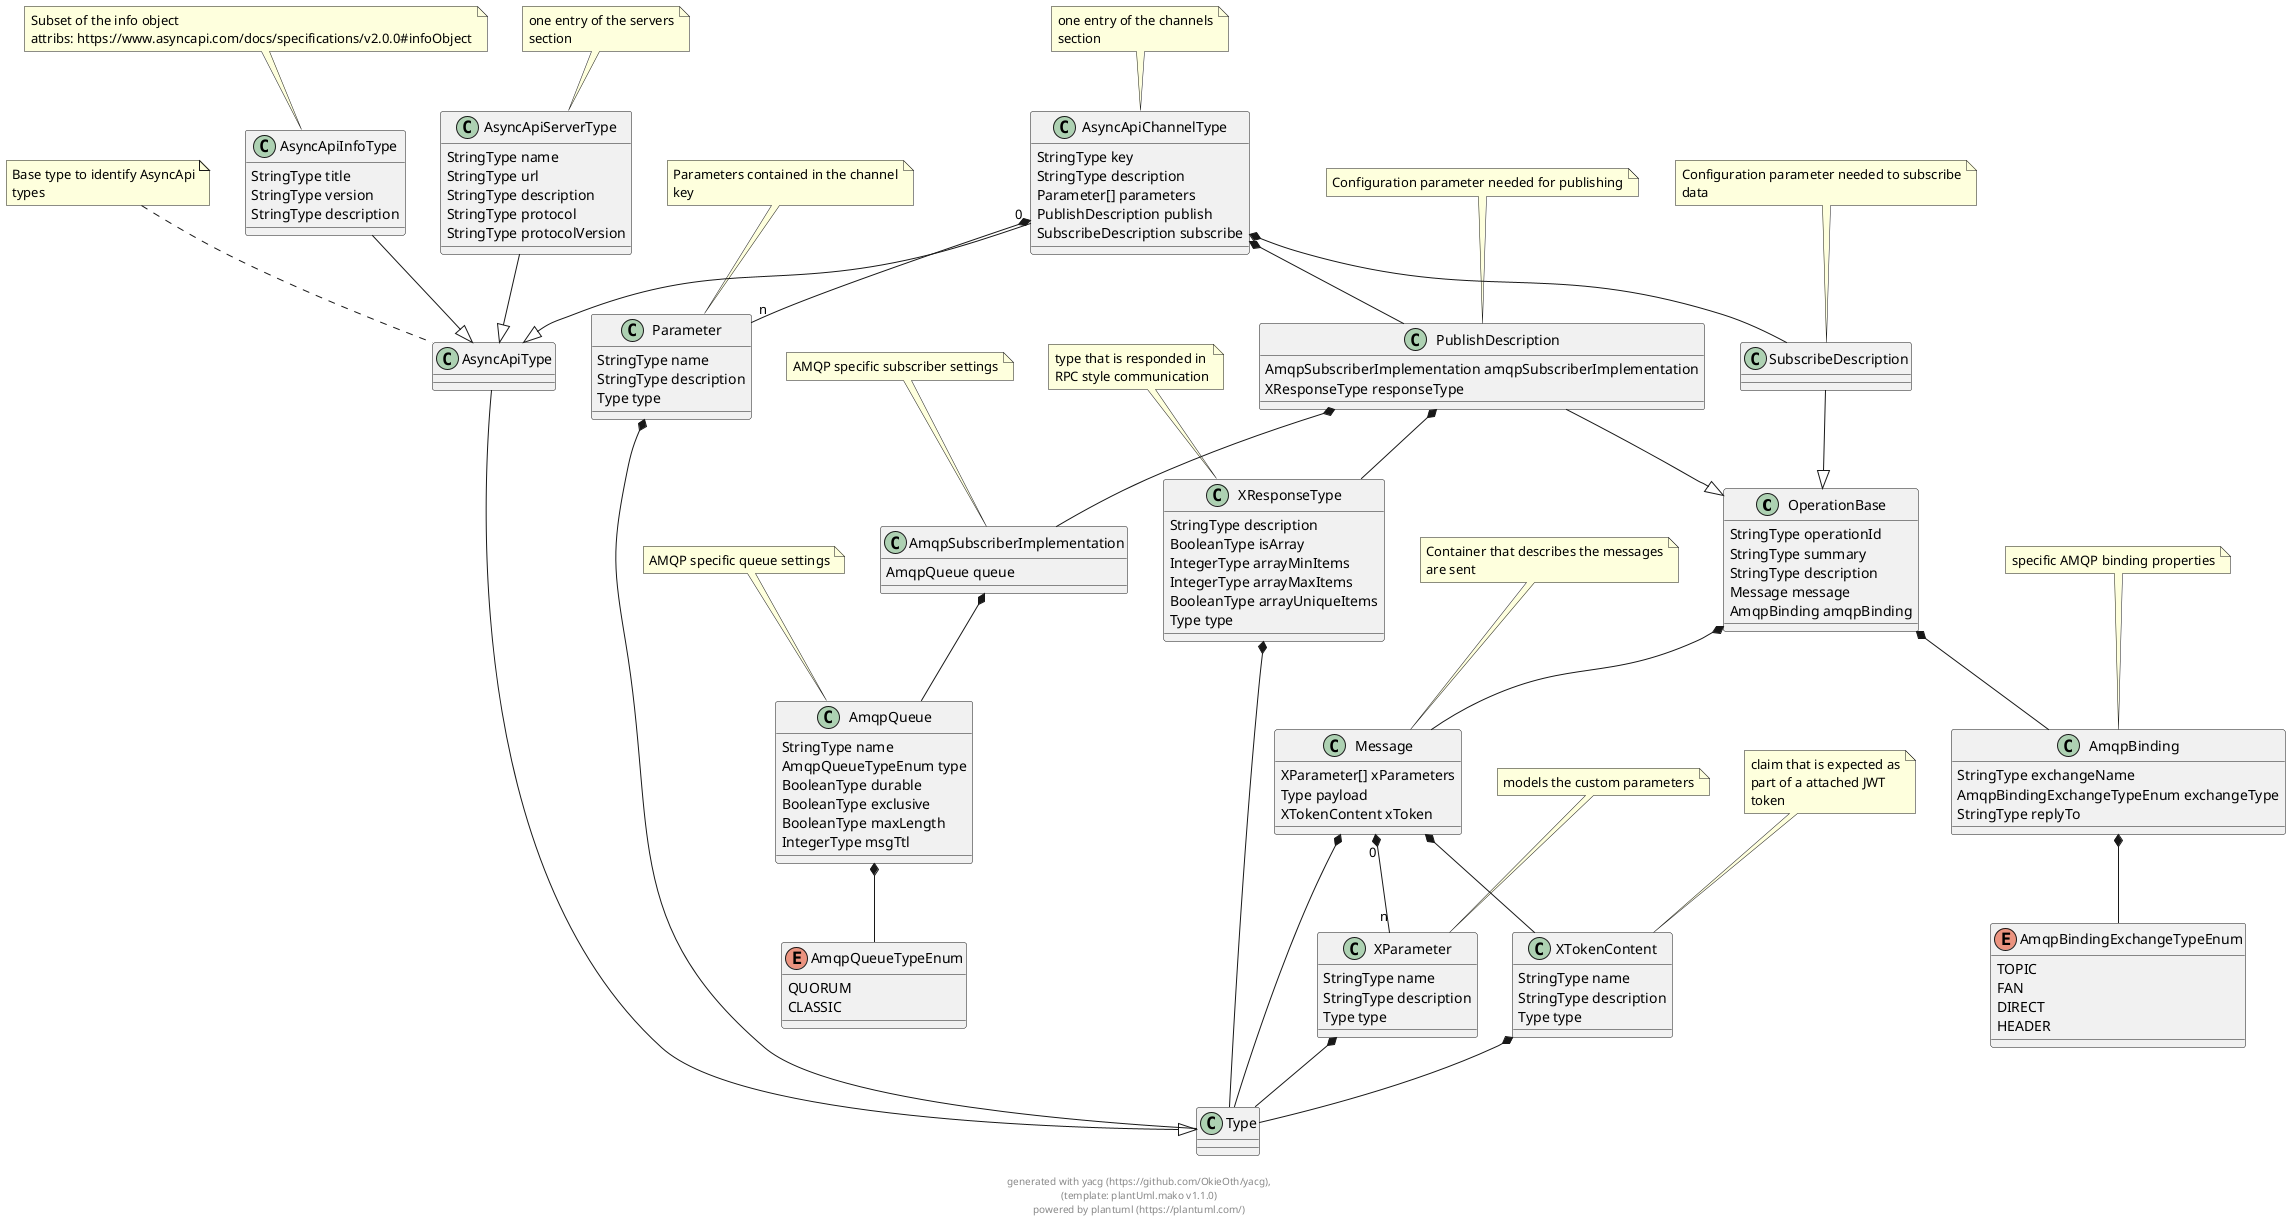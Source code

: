 
@startuml

class OperationBase {
        StringType operationId 
        StringType summary 
        StringType description 
        Message message 
        AmqpBinding amqpBinding 
}


class Message {
        XParameter[] xParameters 
        Type payload 
        XTokenContent xToken 
}

note top: Container that describes the messages\nare sent

class AmqpBinding {
        StringType exchangeName 
        AmqpBindingExchangeTypeEnum exchangeType 
        StringType replyTo 
}

note top: specific AMQP binding properties

class AsyncApiType {
}

note top: Base type to identify AsyncApi\ntypes

AsyncApiType --|> Type
class AsyncApiInfoType {
        StringType title 
        StringType version 
        StringType description 
}

note top: Subset of the info object\nattribs: https://www.asyncapi.com/docs/specifications/v2.0.0#infoObject

AsyncApiInfoType --|> AsyncApiType
class AsyncApiServerType {
        StringType name 
        StringType url 
        StringType description 
        StringType protocol 
        StringType protocolVersion 
}

note top: one entry of the servers\nsection

AsyncApiServerType --|> AsyncApiType
class AsyncApiChannelType {
        StringType key 
        StringType description 
        Parameter[] parameters 
        PublishDescription publish 
        SubscribeDescription subscribe 
}

note top: one entry of the channels\nsection

AsyncApiChannelType --|> AsyncApiType
class Parameter {
        StringType name 
        StringType description 
        Type type 
}

note top: Parameters contained in the channel\nkey

class PublishDescription {
        AmqpSubscriberImplementation amqpSubscriberImplementation 
        XResponseType responseType 
}

note top: Configuration parameter needed for publishing

PublishDescription --|> OperationBase
class SubscribeDescription {
}

note top: Configuration parameter needed to subscribe\ndata

SubscribeDescription --|> OperationBase
class AmqpSubscriberImplementation {
        AmqpQueue queue 
}

note top: AMQP specific subscriber settings

class XResponseType {
        StringType description 
        BooleanType isArray 
        IntegerType arrayMinItems 
        IntegerType arrayMaxItems 
        BooleanType arrayUniqueItems 
        Type type 
}

note top: type that is responded in\nRPC style communication

class XParameter {
        StringType name 
        StringType description 
        Type type 
}

note top: models the custom parameters

class XTokenContent {
        StringType name 
        StringType description 
        Type type 
}

note top: claim that is expected as\npart of a attached JWT\ntoken

enum AmqpBindingExchangeTypeEnum {
    TOPIC
    FAN
    DIRECT
    HEADER
}


class AmqpQueue {
        StringType name 
        AmqpQueueTypeEnum type 
        BooleanType durable 
        BooleanType exclusive 
        BooleanType maxLength 
        IntegerType msgTtl 
}

note top: AMQP specific queue settings

enum AmqpQueueTypeEnum {
    QUORUM
    CLASSIC
}



    
OperationBase  *--  Message        
            
OperationBase  *--  AmqpBinding        
            
    
Message "0" *-- "n" XParameter        
            
Message  *--  Type        
            
Message  *--  XTokenContent        
            
    
AmqpBinding  *--  AmqpBindingExchangeTypeEnum        
            
    
    
    
    
AsyncApiChannelType "0" *-- "n" Parameter        
            
AsyncApiChannelType  *--  PublishDescription        
            
AsyncApiChannelType  *--  SubscribeDescription        
            
    
Parameter  *--  Type        
            
    
PublishDescription  *--  AmqpSubscriberImplementation        
            
PublishDescription  *--  XResponseType        
            
    
    
AmqpSubscriberImplementation  *--  AmqpQueue        
            
    
XResponseType  *--  Type        
            
    
XParameter  *--  Type        
            
    
XTokenContent  *--  Type        
            
    
    
AmqpQueue  *--  AmqpQueueTypeEnum        
            
    

footer \ngenerated with yacg (https://github.com/OkieOth/yacg),\n(template: plantUml.mako v1.1.0)\npowered by plantuml (https://plantuml.com/)
@enduml